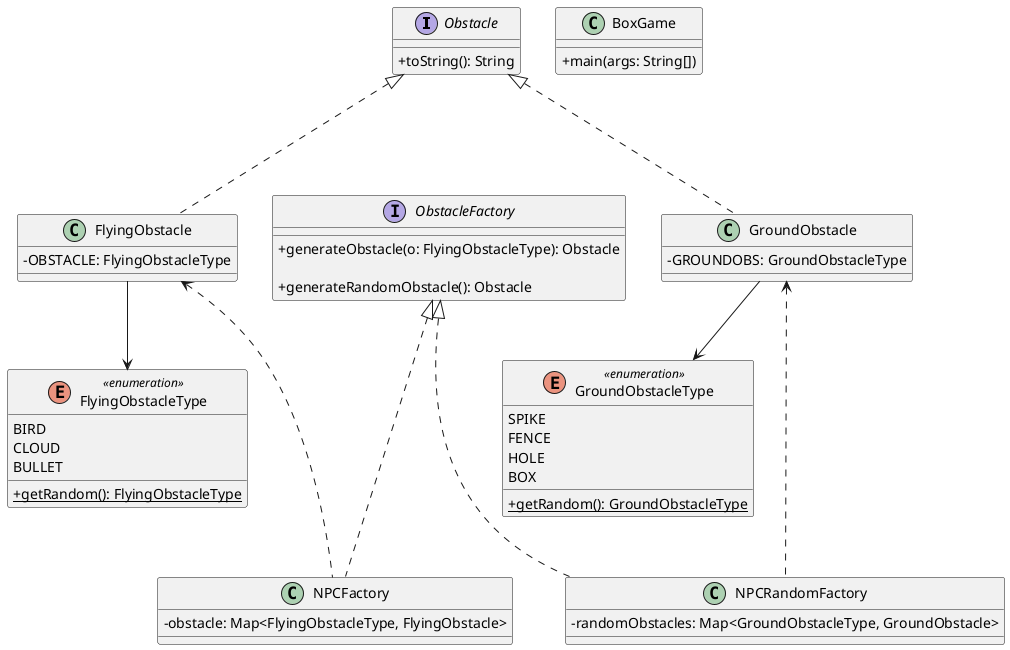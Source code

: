 @startuml
skinparam classAttributeIconSize 0

interface Obstacle {
    +toString(): String

}

class FlyingObstacle{
-OBSTACLE: FlyingObstacleType
}

class GroundObstacle{
  -GROUNDOBS: GroundObstacleType
}

Enum FlyingObstacleType <<enumeration>> {
     BIRD
     CLOUD
     BULLET

    +{static} getRandom(): FlyingObstacleType
}

Enum GroundObstacleType <<enumeration>> {
     SPIKE
     FENCE
     HOLE
     BOX

    +{static} getRandom(): GroundObstacleType
}

interface ObstacleFactory {

    +generateObstacle(o: FlyingObstacleType): Obstacle

    +generateRandomObstacle(): Obstacle
}

class NPCFactory {

    -obstacle: Map<FlyingObstacleType, FlyingObstacle>

  }

  class NPCRandomFactory {


  -randomObstacles: Map<GroundObstacleType, GroundObstacle>

    }


FlyingObstacle --> FlyingObstacleType
GroundObstacle --> GroundObstacleType


Obstacle <|-.- FlyingObstacle

Obstacle <|-.- GroundObstacle

ObstacleFactory <|-.- NPCFactory

ObstacleFactory <|-.- NPCRandomFactory

FlyingObstacle <-.- NPCFactory

GroundObstacle <-.- NPCRandomFactory


class BoxGame {
+main(args: String[])
}




@enduml